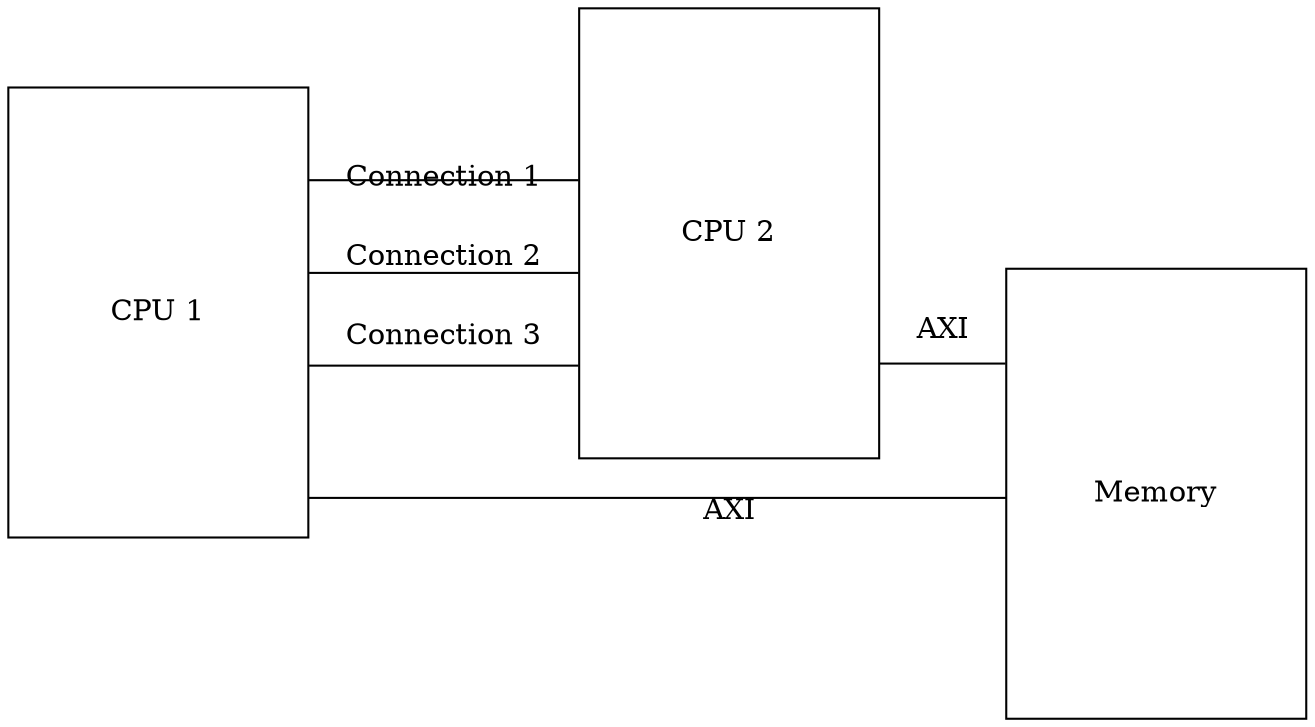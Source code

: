 digraph two_blocks {
  rankdir=LR;
  node [shape=box, width=2, height=3, fixedsize=true];
  forcelabels=true;
    splines=ortho;
  
  A [label="CPU 1"];
  B [label="CPU 2"];
  C [label="Memory"]
  
  A -> B [dir="none", label="Connection 1"];
  A -> B [dir="none", label="Connection 2"];
  A -> B [dir="none", label="Connection 3"];
  
  B -> C [dir="none", label="AXI"];
  A -> C [dir="none", label="AXI"];
}
